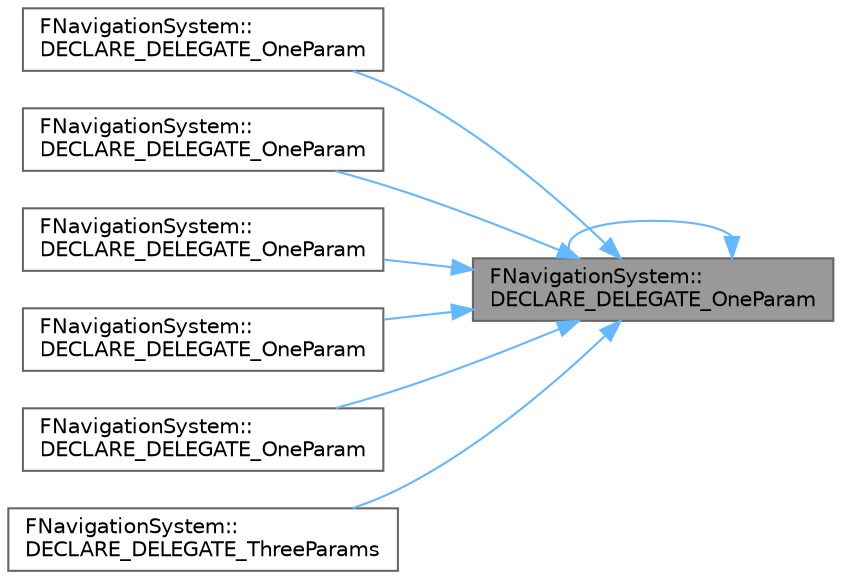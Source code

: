 digraph "FNavigationSystem::DECLARE_DELEGATE_OneParam"
{
 // INTERACTIVE_SVG=YES
 // LATEX_PDF_SIZE
  bgcolor="transparent";
  edge [fontname=Helvetica,fontsize=10,labelfontname=Helvetica,labelfontsize=10];
  node [fontname=Helvetica,fontsize=10,shape=box,height=0.2,width=0.4];
  rankdir="RL";
  Node1 [id="Node000001",label="FNavigationSystem::\lDECLARE_DELEGATE_OneParam",height=0.2,width=0.4,color="gray40", fillcolor="grey60", style="filled", fontcolor="black",tooltip=" "];
  Node1 -> Node2 [id="edge1_Node000001_Node000002",dir="back",color="steelblue1",style="solid",tooltip=" "];
  Node2 [id="Node000002",label="FNavigationSystem::\lDECLARE_DELEGATE_OneParam",height=0.2,width=0.4,color="grey40", fillcolor="white", style="filled",URL="$d0/d82/namespaceFNavigationSystem.html#af9f433612780c33ac6796c14d93a0c01",tooltip=" "];
  Node1 -> Node3 [id="edge2_Node000001_Node000003",dir="back",color="steelblue1",style="solid",tooltip=" "];
  Node3 [id="Node000003",label="FNavigationSystem::\lDECLARE_DELEGATE_OneParam",height=0.2,width=0.4,color="grey40", fillcolor="white", style="filled",URL="$d0/d82/namespaceFNavigationSystem.html#afd51c4ff4d03234dd765414aa0c22510",tooltip=" "];
  Node1 -> Node4 [id="edge3_Node000001_Node000004",dir="back",color="steelblue1",style="solid",tooltip=" "];
  Node4 [id="Node000004",label="FNavigationSystem::\lDECLARE_DELEGATE_OneParam",height=0.2,width=0.4,color="grey40", fillcolor="white", style="filled",URL="$d0/d82/namespaceFNavigationSystem.html#a95cc405e356fe5c3c448adac74e85c23",tooltip=" "];
  Node1 -> Node1 [id="edge4_Node000001_Node000001",dir="back",color="steelblue1",style="solid",tooltip=" "];
  Node1 -> Node5 [id="edge5_Node000001_Node000005",dir="back",color="steelblue1",style="solid",tooltip=" "];
  Node5 [id="Node000005",label="FNavigationSystem::\lDECLARE_DELEGATE_OneParam",height=0.2,width=0.4,color="grey40", fillcolor="white", style="filled",URL="$d0/d82/namespaceFNavigationSystem.html#a21caa4da31353954521b39a0f204b3fd",tooltip=" "];
  Node1 -> Node6 [id="edge6_Node000001_Node000006",dir="back",color="steelblue1",style="solid",tooltip=" "];
  Node6 [id="Node000006",label="FNavigationSystem::\lDECLARE_DELEGATE_OneParam",height=0.2,width=0.4,color="grey40", fillcolor="white", style="filled",URL="$d0/d82/namespaceFNavigationSystem.html#a1bb00af0cfb9bff08700d6583b018329",tooltip=" "];
  Node1 -> Node7 [id="edge7_Node000001_Node000007",dir="back",color="steelblue1",style="solid",tooltip=" "];
  Node7 [id="Node000007",label="FNavigationSystem::\lDECLARE_DELEGATE_ThreeParams",height=0.2,width=0.4,color="grey40", fillcolor="white", style="filled",URL="$d0/d82/namespaceFNavigationSystem.html#a14f27eab31681e27a7f010c3f1ed2a5d",tooltip=" "];
}
